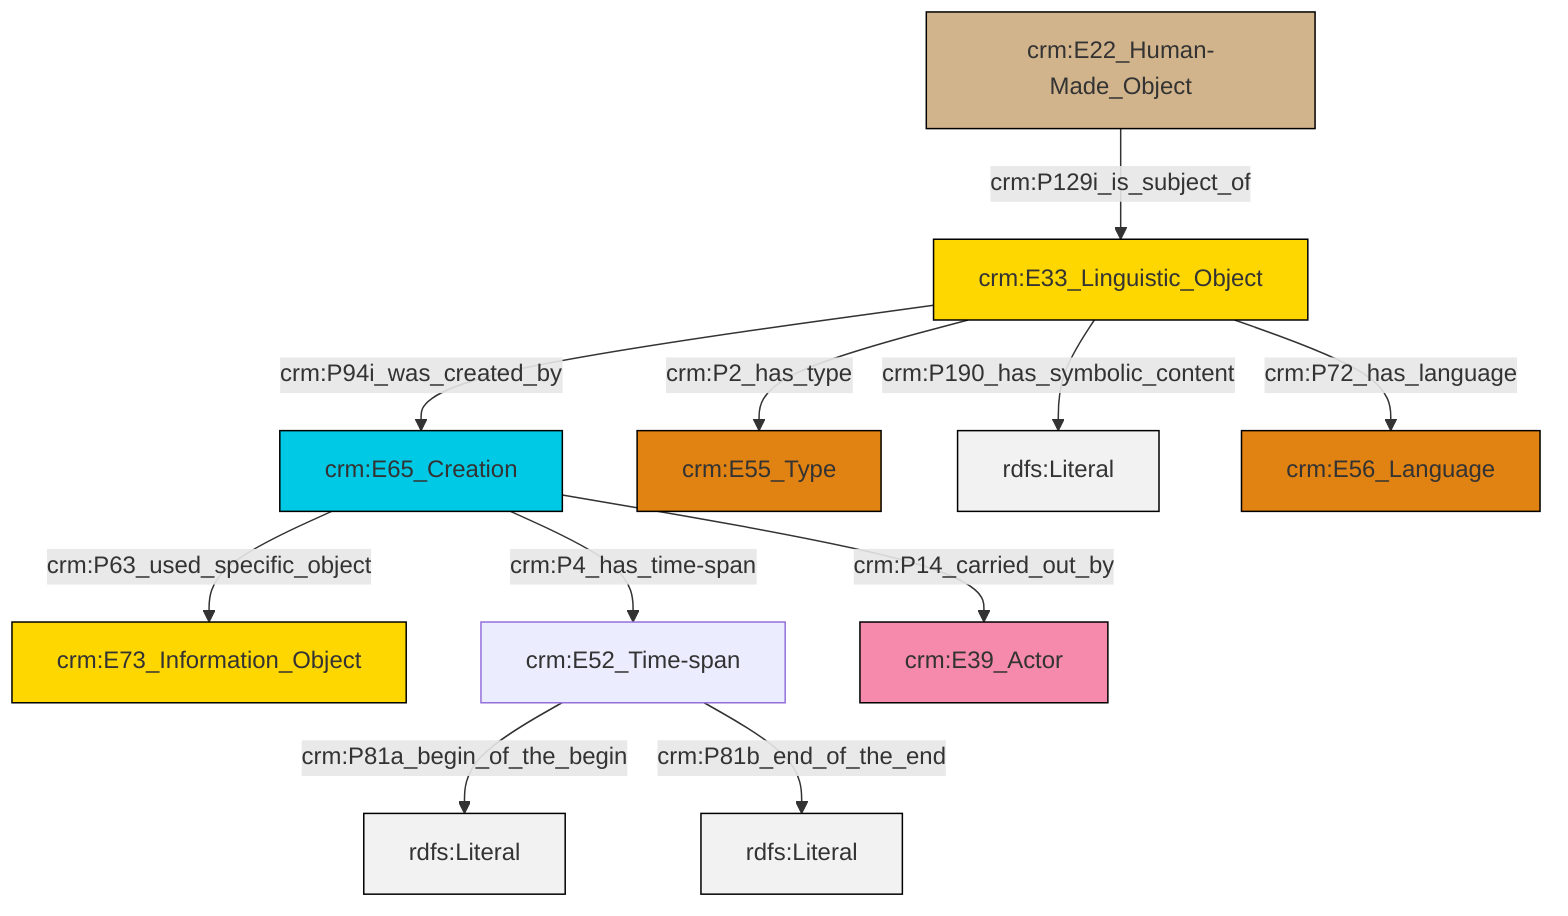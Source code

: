 graph TD
classDef Literal fill:#f2f2f2,stroke:#000000;
classDef CRM_Entity fill:#FFFFFF,stroke:#000000;
classDef Temporal_Entity fill:#00C9E6, stroke:#000000;
classDef Type fill:#E18312, stroke:#000000;
classDef Time-Span fill:#2C9C91, stroke:#000000;
classDef Appellation fill:#FFEB7F, stroke:#000000;
classDef Place fill:#008836, stroke:#000000;
classDef Persistent_Item fill:#B266B2, stroke:#000000;
classDef Conceptual_Object fill:#FFD700, stroke:#000000;
classDef Physical_Thing fill:#D2B48C, stroke:#000000;
classDef Actor fill:#f58aad, stroke:#000000;
classDef PC_Classes fill:#4ce600, stroke:#000000;
classDef Multi fill:#cccccc,stroke:#000000;

2["crm:E65_Creation"]:::Temporal_Entity -->|crm:P63_used_specific_object| 3["crm:E73_Information_Object"]:::Conceptual_Object
0["crm:E33_Linguistic_Object"]:::Conceptual_Object -->|crm:P2_has_type| 5["crm:E55_Type"]:::Type
6["crm:E52_Time-span"]:::Default -->|crm:P81a_begin_of_the_begin| 7[rdfs:Literal]:::Literal
0["crm:E33_Linguistic_Object"]:::Conceptual_Object -->|crm:P190_has_symbolic_content| 9[rdfs:Literal]:::Literal
0["crm:E33_Linguistic_Object"]:::Conceptual_Object -->|crm:P72_has_language| 10["crm:E56_Language"]:::Type
0["crm:E33_Linguistic_Object"]:::Conceptual_Object -->|crm:P94i_was_created_by| 2["crm:E65_Creation"]:::Temporal_Entity
6["crm:E52_Time-span"]:::Default -->|crm:P81b_end_of_the_end| 13[rdfs:Literal]:::Literal
2["crm:E65_Creation"]:::Temporal_Entity -->|crm:P14_carried_out_by| 11["crm:E39_Actor"]:::Actor
2["crm:E65_Creation"]:::Temporal_Entity -->|crm:P4_has_time-span| 6["crm:E52_Time-span"]:::Default
17["crm:E22_Human-Made_Object"]:::Physical_Thing -->|crm:P129i_is_subject_of| 0["crm:E33_Linguistic_Object"]:::Conceptual_Object